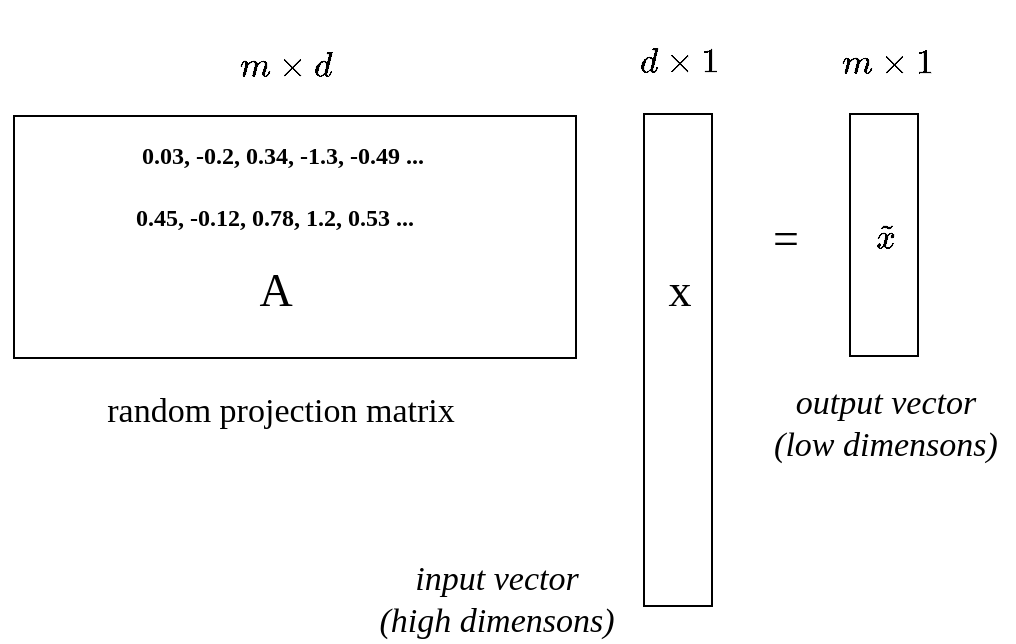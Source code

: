 <mxfile scale="3" border="0">
    <diagram id="5CCdg_e5tio-SbL0Xe0i" name="Page-1">
        <mxGraphModel dx="419" dy="563" grid="1" gridSize="10" guides="1" tooltips="1" connect="1" arrows="1" fold="1" page="1" pageScale="1" pageWidth="827" pageHeight="583" background="#ffffff" math="1" shadow="0">
            <root>
                <mxCell id="0"/>
                <mxCell id="1" parent="0"/>
                <mxCell id="3" value="" style="rounded=0;whiteSpace=wrap;html=1;fillColor=none;strokeColor=#000000;" vertex="1" parent="1">
                    <mxGeometry x="89" y="159" width="281" height="121" as="geometry"/>
                </mxCell>
                <mxCell id="6" value="0.03, -0.2, 0.34, -1.3, -0.49 ...&amp;nbsp;" style="text;html=1;strokeColor=none;fillColor=none;align=center;verticalAlign=middle;whiteSpace=wrap;rounded=0;labelBorderColor=none;fontColor=#000000;fontFamily=Lucida Console;fontStyle=1" vertex="1" parent="1">
                    <mxGeometry x="86" y="168" width="278" height="21" as="geometry"/>
                </mxCell>
                <mxCell id="7" value="0.45, -0.12, 0.78, 1.2, 0.53 ...&amp;nbsp;" style="text;html=1;strokeColor=none;fillColor=none;align=center;verticalAlign=middle;whiteSpace=wrap;rounded=0;labelBorderColor=none;fontColor=#000000;fontFamily=Lucida Console;fontStyle=1" vertex="1" parent="1">
                    <mxGeometry x="82" y="199" width="278" height="21" as="geometry"/>
                </mxCell>
                <mxCell id="8" value="A" style="text;html=1;strokeColor=none;fillColor=none;align=center;verticalAlign=middle;whiteSpace=wrap;rounded=0;labelBorderColor=none;fontFamily=Lucida Console;fontColor=#000000;fontSize=23;" vertex="1" parent="1">
                    <mxGeometry x="190" y="231" width="60" height="30" as="geometry"/>
                </mxCell>
                <mxCell id="10" value="" style="rounded=0;whiteSpace=wrap;html=1;labelBorderColor=none;strokeColor=#000000;fontFamily=Lucida Console;fontSize=23;fontColor=#000000;fillColor=none;rotation=90;" vertex="1" parent="1">
                    <mxGeometry x="298" y="264" width="246" height="34" as="geometry"/>
                </mxCell>
                <mxCell id="11" value="x" style="text;html=1;strokeColor=none;fillColor=none;align=center;verticalAlign=middle;whiteSpace=wrap;rounded=0;labelBorderColor=none;fontFamily=Lucida Console;fontSize=23;fontColor=#000000;" vertex="1" parent="1">
                    <mxGeometry x="392" y="231" width="60" height="30" as="geometry"/>
                </mxCell>
                <mxCell id="12" value="=" style="text;html=1;strokeColor=none;fillColor=none;align=center;verticalAlign=middle;whiteSpace=wrap;rounded=0;labelBorderColor=none;fontFamily=Lucida Console;fontSize=23;fontColor=#000000;" vertex="1" parent="1">
                    <mxGeometry x="445" y="204.5" width="60" height="30" as="geometry"/>
                </mxCell>
                <mxCell id="13" value="" style="rounded=0;whiteSpace=wrap;html=1;fillColor=none;strokeColor=#000000;" vertex="1" parent="1">
                    <mxGeometry x="507" y="158" width="34" height="121" as="geometry"/>
                </mxCell>
                <mxCell id="15" value="random projection matrix" style="text;html=1;strokeColor=none;fillColor=none;align=center;verticalAlign=middle;whiteSpace=wrap;rounded=0;labelBorderColor=none;fontFamily=Times New Roman;fontSize=17;fontColor=#000000;fontStyle=0" vertex="1" parent="1">
                    <mxGeometry x="127.5" y="291.5" width="189" height="30" as="geometry"/>
                </mxCell>
                <mxCell id="16" value="input vector&lt;br&gt;(high dimensons)" style="text;html=1;strokeColor=none;fillColor=none;align=center;verticalAlign=middle;whiteSpace=wrap;rounded=0;labelBorderColor=none;fontFamily=Times New Roman;fontSize=17;fontColor=#000000;fontStyle=2" vertex="1" parent="1">
                    <mxGeometry x="267" y="386" width="127" height="30" as="geometry"/>
                </mxCell>
                <mxCell id="18" value="output vector&lt;br&gt;(low dimensons)" style="text;html=1;strokeColor=none;fillColor=none;align=center;verticalAlign=middle;whiteSpace=wrap;rounded=0;labelBorderColor=none;fontFamily=Times New Roman;fontSize=17;fontColor=#000000;fontStyle=2" vertex="1" parent="1">
                    <mxGeometry x="461" y="298" width="128" height="30" as="geometry"/>
                </mxCell>
                <mxCell id="21" value="$$m \times d$$" style="text;html=1;strokeColor=none;fillColor=none;align=center;verticalAlign=middle;whiteSpace=wrap;rounded=0;labelBorderColor=none;fontFamily=Times New Roman;fontSize=17;fontColor=#000000;" vertex="1" parent="1">
                    <mxGeometry x="195" y="119" width="60" height="30" as="geometry"/>
                </mxCell>
                <mxCell id="23" value="$$d \times 1$$" style="text;html=1;strokeColor=none;fillColor=none;align=center;verticalAlign=middle;whiteSpace=wrap;rounded=0;labelBorderColor=none;fontFamily=Times New Roman;fontSize=17;fontColor=#000000;" vertex="1" parent="1">
                    <mxGeometry x="392" y="117.05" width="60" height="30" as="geometry"/>
                </mxCell>
                <mxCell id="24" value="$$m \times 1$$" style="text;html=1;strokeColor=none;fillColor=none;align=center;verticalAlign=middle;whiteSpace=wrap;rounded=0;labelBorderColor=none;fontFamily=Times New Roman;fontSize=17;fontColor=#000000;" vertex="1" parent="1">
                    <mxGeometry x="496" y="117.05" width="60" height="30" as="geometry"/>
                </mxCell>
                <mxCell id="25" value="$$\tilde{x}$$" style="text;html=1;strokeColor=none;fillColor=none;align=center;verticalAlign=middle;whiteSpace=wrap;rounded=0;labelBorderColor=none;fontFamily=Times New Roman;fontSize=17;fontColor=#000000;" vertex="1" parent="1">
                    <mxGeometry x="495" y="204.5" width="60" height="30" as="geometry"/>
                </mxCell>
            </root>
        </mxGraphModel>
    </diagram>
</mxfile>